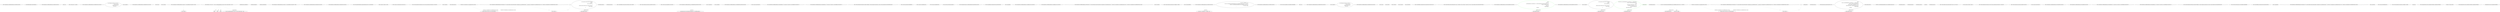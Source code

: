 digraph  {
m0_54 [cluster="CommandLine.Core.ReflectionExtensions.IsMutable(System.Type)", file="InstanceBuilderTests.cs", label="Entry CommandLine.Core.ReflectionExtensions.IsMutable(System.Type)", span="92-92"];
m0_55 [cluster="CommandLine.Core.ReflectionExtensions.IsMutable(System.Type)", file="InstanceBuilderTests.cs", label="return ReflectionHelper.IsTypeMutable(type);", span="94-94"];
m0_56 [cluster="CommandLine.Core.ReflectionExtensions.IsMutable(System.Type)", file="InstanceBuilderTests.cs", label="Exit CommandLine.Core.ReflectionExtensions.IsMutable(System.Type)", span="92-92"];
m0_5 [cluster="Unk.>", file="InstanceBuilderTests.cs", label="Entry Unk.>", span=""];
m0_36 [cluster="System.Action<T>.Invoke(T)", file="InstanceBuilderTests.cs", label="Entry System.Action<T>.Invoke(T)", span="0-0"];
m0_45 [cluster="CommandLine.Core.ReflectionExtensions.GetDefaultValue(System.Type)", file="InstanceBuilderTests.cs", label="Entry CommandLine.Core.ReflectionExtensions.GetDefaultValue(System.Type)", span="83-83"];
m0_46 [cluster="CommandLine.Core.ReflectionExtensions.GetDefaultValue(System.Type)", file="InstanceBuilderTests.cs", label="var e = Expression.Lambda<Func<object>>(\r\n                Expression.Convert(\r\n                    Expression.Default(type),\r\n                    typeof(object)))", span="85-88"];
m0_47 [cluster="CommandLine.Core.ReflectionExtensions.GetDefaultValue(System.Type)", file="InstanceBuilderTests.cs", label="return e.Compile()();", span="89-89"];
m0_48 [cluster="CommandLine.Core.ReflectionExtensions.GetDefaultValue(System.Type)", file="InstanceBuilderTests.cs", label="Exit CommandLine.Core.ReflectionExtensions.GetDefaultValue(System.Type)", span="83-83"];
m0_6 [cluster="Unk.Any", file="InstanceBuilderTests.cs", label="Entry Unk.Any", span=""];
m0_15 [cluster="Unk.Where", file="InstanceBuilderTests.cs", label="Entry Unk.Where", span=""];
m0_22 [cluster="CommandLine.Core.ReflectionExtensions.SetValue<T>(System.Reflection.PropertyInfo, T, object)", file="InstanceBuilderTests.cs", label="Entry CommandLine.Core.ReflectionExtensions.SetValue<T>(System.Reflection.PropertyInfo, T, object)", span="50-50"];
m0_23 [cluster="CommandLine.Core.ReflectionExtensions.SetValue<T>(System.Reflection.PropertyInfo, T, object)", file="InstanceBuilderTests.cs", label="Action<Exception> fail = inner => { throw new ApplicationException(''Cannot set value to target instance.'', inner); }", span="52-52"];
m0_33 [cluster="CommandLine.Core.ReflectionExtensions.SetValue<T>(System.Reflection.PropertyInfo, T, object)", file="InstanceBuilderTests.cs", label="return instance;", span="75-75"];
m0_28 [cluster="CommandLine.Core.ReflectionExtensions.SetValue<T>(System.Reflection.PropertyInfo, T, object)", file="InstanceBuilderTests.cs", label="fail(e)", span="64-64"];
m0_30 [cluster="CommandLine.Core.ReflectionExtensions.SetValue<T>(System.Reflection.PropertyInfo, T, object)", file="InstanceBuilderTests.cs", label="fail(e)", span="68-68"];
m0_32 [cluster="CommandLine.Core.ReflectionExtensions.SetValue<T>(System.Reflection.PropertyInfo, T, object)", file="InstanceBuilderTests.cs", label="fail(e)", span="72-72"];
m0_27 [cluster="CommandLine.Core.ReflectionExtensions.SetValue<T>(System.Reflection.PropertyInfo, T, object)", file="InstanceBuilderTests.cs", label=TargetParameterCountException, span="62-62"];
m0_29 [cluster="CommandLine.Core.ReflectionExtensions.SetValue<T>(System.Reflection.PropertyInfo, T, object)", file="InstanceBuilderTests.cs", label=MethodAccessException, span="66-66"];
m0_31 [cluster="CommandLine.Core.ReflectionExtensions.SetValue<T>(System.Reflection.PropertyInfo, T, object)", file="InstanceBuilderTests.cs", label=TargetInvocationException, span="70-70"];
m0_34 [cluster="CommandLine.Core.ReflectionExtensions.SetValue<T>(System.Reflection.PropertyInfo, T, object)", file="InstanceBuilderTests.cs", label="Exit CommandLine.Core.ReflectionExtensions.SetValue<T>(System.Reflection.PropertyInfo, T, object)", span="50-50"];
m0_8 [cluster="CommandLine.Core.ReflectionExtensions.ToTargetType(System.Type)", file="InstanceBuilderTests.cs", label="Entry CommandLine.Core.ReflectionExtensions.ToTargetType(System.Type)", span="24-24"];
m0_10 [cluster="CommandLine.Core.ReflectionExtensions.ToTargetType(System.Type)", file="InstanceBuilderTests.cs", label="Exit CommandLine.Core.ReflectionExtensions.ToTargetType(System.Type)", span="24-24"];
m0_40 [cluster="System.ApplicationException.ApplicationException(string, System.Exception)", file="InstanceBuilderTests.cs", label="Entry System.ApplicationException.ApplicationException(string, System.Exception)", span="0-0"];
m0_53 [cluster="System.Func<TResult>.Invoke()", file="InstanceBuilderTests.cs", label="Entry System.Func<TResult>.Invoke()", span="0-0"];
m0_44 [cluster="System.Array.CreateInstance(System.Type, int)", file="InstanceBuilderTests.cs", label="Entry System.Array.CreateInstance(System.Type, int)", span="0-0"];
m0_50 [cluster="System.Linq.Expressions.Expression.Convert(System.Linq.Expressions.Expression, System.Type)", file="InstanceBuilderTests.cs", label="Entry System.Linq.Expressions.Expression.Convert(System.Linq.Expressions.Expression, System.Type)", span="0-0"];
m0_7 [cluster="Unk.selector", file="InstanceBuilderTests.cs", label="Entry Unk.selector", span=""];
m0_37 [cluster="lambda expression", file="InstanceBuilderTests.cs", label="Entry lambda expression", span="52-52"];
m0_18 [cluster="lambda expression", file="InstanceBuilderTests.cs", label="specProp.Property.SetValue(current, selector(specProp))", span="45-45"];
m0_19 [cluster="lambda expression", file="InstanceBuilderTests.cs", label="return instance;", span="46-46"];
m0_17 [cluster="lambda expression", file="InstanceBuilderTests.cs", label="Entry lambda expression", span="43-47"];
m0_20 [cluster="lambda expression", file="InstanceBuilderTests.cs", label="Exit lambda expression", span="43-47"];
m0_38 [cluster="lambda expression", file="InstanceBuilderTests.cs", label="throw new ApplicationException(''Cannot set value to target instance.'', inner);", span="52-52"];
m0_39 [cluster="lambda expression", file="InstanceBuilderTests.cs", label="Exit lambda expression", span="52-52"];
m0_35 [cluster="System.Reflection.PropertyInfo.SetValue(object, object, object[])", file="InstanceBuilderTests.cs", label="Entry System.Reflection.PropertyInfo.SetValue(object, object, object[])", span="0-0"];
m0_49 [cluster="System.Linq.Expressions.Expression.Default(System.Type)", file="InstanceBuilderTests.cs", label="Entry System.Linq.Expressions.Expression.Default(System.Type)", span="0-0"];
m0_11 [cluster="System.Type.IsAssignableFrom(System.Type)", file="InstanceBuilderTests.cs", label="Entry System.Type.IsAssignableFrom(System.Type)", span="0-0"];
m0_58 [cluster="CommandLine.Core.ReflectionExtensions.CreateDefaultForImmutable(System.Type)", file="InstanceBuilderTests.cs", label="Entry CommandLine.Core.ReflectionExtensions.CreateDefaultForImmutable(System.Type)", span="97-97"];
m0_59 [cluster="CommandLine.Core.ReflectionExtensions.CreateDefaultForImmutable(System.Type)", file="InstanceBuilderTests.cs", label="type == typeof(string)", span="99-99"];
m0_61 [cluster="CommandLine.Core.ReflectionExtensions.CreateDefaultForImmutable(System.Type)", file="InstanceBuilderTests.cs", label="type.IsGenericType && type.GetGenericTypeDefinition() == typeof(IEnumerable<>)", span="103-103"];
m0_60 [cluster="CommandLine.Core.ReflectionExtensions.CreateDefaultForImmutable(System.Type)", file="InstanceBuilderTests.cs", label="return string.Empty;", span="101-101"];
m0_64 [cluster="CommandLine.Core.ReflectionExtensions.CreateDefaultForImmutable(System.Type)", file="InstanceBuilderTests.cs", label="Exit CommandLine.Core.ReflectionExtensions.CreateDefaultForImmutable(System.Type)", span="97-97"];
m0_3 [cluster="System.Type.GetProperties()", file="InstanceBuilderTests.cs", label="Entry System.Type.GetProperties()", span="0-0"];
m0_0 [cluster="CommandLine.Core.ReflectionExtensions.GetSpecifications<T>(System.Type, System.Func<System.Reflection.PropertyInfo, T>)", file="InstanceBuilderTests.cs", label="Entry CommandLine.Core.ReflectionExtensions.GetSpecifications<T>(System.Type, System.Func<System.Reflection.PropertyInfo, T>)", span="14-14"];
m0_2 [cluster="CommandLine.Core.ReflectionExtensions.GetSpecifications<T>(System.Type, System.Func<System.Reflection.PropertyInfo, T>)", file="InstanceBuilderTests.cs", label="Exit CommandLine.Core.ReflectionExtensions.GetSpecifications<T>(System.Type, System.Func<System.Reflection.PropertyInfo, T>)", span="14-14"];
m0_51 [cluster="System.Linq.Expressions.Expression.Lambda<TDelegate>(System.Linq.Expressions.Expression, params System.Linq.Expressions.ParameterExpression[])", file="InstanceBuilderTests.cs", label="Entry System.Linq.Expressions.Expression.Lambda<TDelegate>(System.Linq.Expressions.Expression, params System.Linq.Expressions.ParameterExpression[])", span="0-0"];
m0_65 [cluster="System.Type.GetGenericTypeDefinition()", file="InstanceBuilderTests.cs", label="Entry System.Type.GetGenericTypeDefinition()", span="0-0"];
m0_67 [cluster="System.Type.CreateEmptyArray()", file="InstanceBuilderTests.cs", label="Entry System.Type.CreateEmptyArray()", span="78-78"];
m0_68 [cluster="System.Type.GetDefaultValue()", file="InstanceBuilderTests.cs", label="Entry System.Type.GetDefaultValue()", span="83-83"];
m0_66 [cluster="System.Type.GetGenericArguments()", file="InstanceBuilderTests.cs", label="Entry System.Type.GetGenericArguments()", span="0-0"];
m0_57 [cluster="CommandLine.Infrastructure.ReflectionHelper.IsTypeMutable(System.Type)", file="InstanceBuilderTests.cs", label="Entry CommandLine.Infrastructure.ReflectionHelper.IsTypeMutable(System.Type)", span="39-39"];
m0_4 [cluster="System.Reflection.MemberInfo.GetCustomAttributes(bool)", file="InstanceBuilderTests.cs", label="Entry System.Reflection.MemberInfo.GetCustomAttributes(bool)", span="0-0"];
m0_16 [cluster="Unk.Aggregate", file="InstanceBuilderTests.cs", label="Entry Unk.Aggregate", span=""];
m0_41 [cluster="CommandLine.Core.ReflectionExtensions.CreateEmptyArray(System.Type)", file="InstanceBuilderTests.cs", label="Entry CommandLine.Core.ReflectionExtensions.CreateEmptyArray(System.Type)", span="78-78"];
m0_43 [cluster="CommandLine.Core.ReflectionExtensions.CreateEmptyArray(System.Type)", file="InstanceBuilderTests.cs", label="Exit CommandLine.Core.ReflectionExtensions.CreateEmptyArray(System.Type)", span="78-78"];
m0_12 [cluster="CommandLine.Core.ReflectionExtensions.SetProperties<T>(T, System.Collections.Generic.IEnumerable<CommandLine.Core.SpecificationProperty>, System.Func<CommandLine.Core.SpecificationProperty, bool>, System.Func<CommandLine.Core.SpecificationProperty, object>)", file="InstanceBuilderTests.cs", label="Entry CommandLine.Core.ReflectionExtensions.SetProperties<T>(T, System.Collections.Generic.IEnumerable<CommandLine.Core.SpecificationProperty>, System.Func<CommandLine.Core.SpecificationProperty, bool>, System.Func<CommandLine.Core.SpecificationProperty, object>)", span="35-35"];
m0_13 [cluster="CommandLine.Core.ReflectionExtensions.SetProperties<T>(T, System.Collections.Generic.IEnumerable<CommandLine.Core.SpecificationProperty>, System.Func<CommandLine.Core.SpecificationProperty, bool>, System.Func<CommandLine.Core.SpecificationProperty, object>)", file="InstanceBuilderTests.cs", label="return specProps.Where(predicate).Aggregate(\r\n                instance,\r\n                (current, specProp) =>\r\n                    {\r\n                        specProp.Property.SetValue(current, selector(specProp));\r\n                        return instance;\r\n                    });", span="41-47"];
m0_14 [cluster="CommandLine.Core.ReflectionExtensions.SetProperties<T>(T, System.Collections.Generic.IEnumerable<CommandLine.Core.SpecificationProperty>, System.Func<CommandLine.Core.SpecificationProperty, bool>, System.Func<CommandLine.Core.SpecificationProperty, object>)", file="InstanceBuilderTests.cs", label="Exit CommandLine.Core.ReflectionExtensions.SetProperties<T>(T, System.Collections.Generic.IEnumerable<CommandLine.Core.SpecificationProperty>, System.Func<CommandLine.Core.SpecificationProperty, bool>, System.Func<CommandLine.Core.SpecificationProperty, object>)", span="35-35"];
m0_21 [cluster="Unk.SetValue", file="InstanceBuilderTests.cs", label="Entry Unk.SetValue", span=""];
m0_52 [cluster="System.Linq.Expressions.Expression<TDelegate>.Compile()", file="InstanceBuilderTests.cs", label="Entry System.Linq.Expressions.Expression<TDelegate>.Compile()", span="0-0"];
m0_69 [file="InstanceBuilderTests.cs", label="System.Func<CommandLine.Core.SpecificationProperty, object>", span=""];
m0_70 [file="InstanceBuilderTests.cs", label=T, span=""];
m1_17 [cluster="Unk.SingleOrDefault", file="InstanceChooserTests.cs", label="Entry Unk.SingleOrDefault", span=""];
m1_92 [cluster="CommandLine.Core.ReflectionExtensions.IsMutable(System.Type)", file="InstanceChooserTests.cs", label="Entry CommandLine.Core.ReflectionExtensions.IsMutable(System.Type)", span="143-143"];
m1_93 [cluster="CommandLine.Core.ReflectionExtensions.IsMutable(System.Type)", file="InstanceChooserTests.cs", label="Func<bool> isMutable = () => {\r\n                var props = type.GetProperties(BindingFlags.Public | BindingFlags.Instance).Any(p => p.CanWrite);\r\n                var fields = type.GetFields(BindingFlags.Public | BindingFlags.Instance).Any();\r\n                return props || fields;\r\n            }", span="145-149"];
m1_94 [cluster="CommandLine.Core.ReflectionExtensions.IsMutable(System.Type)", file="InstanceChooserTests.cs", label="return type != typeof(object) ? isMutable() : true;", span="150-150"];
m1_95 [cluster="CommandLine.Core.ReflectionExtensions.IsMutable(System.Type)", file="InstanceChooserTests.cs", label="Exit CommandLine.Core.ReflectionExtensions.IsMutable(System.Type)", span="143-143"];
m1_102 [cluster="System.Type.GetFields(System.Reflection.BindingFlags)", file="InstanceChooserTests.cs", label="Entry System.Type.GetFields(System.Reflection.BindingFlags)", span="0-0"];
m1_6 [cluster="Unk.>", file="InstanceChooserTests.cs", label="Entry Unk.>", span=""];
m1_83 [cluster="CommandLine.Core.ReflectionExtensions.GetDefaultValue(System.Type)", file="InstanceChooserTests.cs", label="Entry CommandLine.Core.ReflectionExtensions.GetDefaultValue(System.Type)", span="134-134"];
m1_85 [cluster="CommandLine.Core.ReflectionExtensions.GetDefaultValue(System.Type)", file="InstanceChooserTests.cs", label="return e.Compile()();", span="140-140"];
m1_84 [cluster="CommandLine.Core.ReflectionExtensions.GetDefaultValue(System.Type)", file="InstanceChooserTests.cs", label="var e = Expression.Lambda<Func<object>>(\r\n                Expression.Convert(\r\n                    Expression.Default(type),\r\n                    typeof(object)))", span="136-139"];
m1_86 [cluster="CommandLine.Core.ReflectionExtensions.GetDefaultValue(System.Type)", file="InstanceChooserTests.cs", label="Exit CommandLine.Core.ReflectionExtensions.GetDefaultValue(System.Type)", span="134-134"];
m1_7 [cluster="Unk.Any", file="InstanceChooserTests.cs", label="Entry Unk.Any", span=""];
m1_8 [cluster="Unk.First", file="InstanceChooserTests.cs", label="Entry Unk.First", span=""];
m1_53 [cluster="Unk.Where", file="InstanceChooserTests.cs", label="Entry Unk.Where", span=""];
m1_26 [cluster="Unk.Create", file="InstanceChooserTests.cs", label="Entry Unk.Create", span=""];
m1_18 [cluster="Unk.ToMaybe", file="InstanceChooserTests.cs", label="Entry Unk.ToMaybe", span=""];
m1_22 [cluster="System.Reflection.MemberInfo.GetCustomAttributes(System.Type, bool)", file="InstanceChooserTests.cs", label="Entry System.Reflection.MemberInfo.GetCustomAttributes(System.Type, bool)", span="0-0"];
m1_4 [cluster="System.Collections.Generic.IEnumerable<TSource>.SelectMany<TSource, TResult>(System.Func<TSource, System.Collections.Generic.IEnumerable<TResult>>)", file="InstanceChooserTests.cs", label="Entry System.Collections.Generic.IEnumerable<TSource>.SelectMany<TSource, TResult>(System.Func<TSource, System.Collections.Generic.IEnumerable<TResult>>)", span="0-0"];
m1_14 [cluster="CommandLine.Core.ReflectionExtensions.GetVerbSpecification(System.Type)", file="InstanceChooserTests.cs", label="Entry CommandLine.Core.ReflectionExtensions.GetVerbSpecification(System.Type)", span="27-27"];
m1_15 [cluster="CommandLine.Core.ReflectionExtensions.GetVerbSpecification(System.Type)", color=green, community=0, file="InstanceChooserTests.cs", label="return\r\n                (from attr in\r\n                 type.FlattenHierarchy().SelectMany(x => x.GetCustomAttributes(typeof(VerbAttribute), true))\r\n                 let vattr = (VerbAttribute)attr\r\n                 select vattr)\r\n                    .SingleOrDefault()\r\n                    .ToMaybe();", prediction=0, span="29-35"];
m1_16 [cluster="CommandLine.Core.ReflectionExtensions.GetVerbSpecification(System.Type)", file="InstanceChooserTests.cs", label="Exit CommandLine.Core.ReflectionExtensions.GetVerbSpecification(System.Type)", span="27-27"];
m1_9 [cluster="Unk.selector", file="InstanceChooserTests.cs", label="Entry Unk.selector", span=""];
m1_55 [cluster="lambda expression", file="InstanceChooserTests.cs", label="Entry lambda expression", span="90-94"];
m1_10 [cluster="lambda expression", file="InstanceChooserTests.cs", label="Entry lambda expression", span="18-18"];
m1_11 [cluster="lambda expression", color=green, community=0, file="InstanceChooserTests.cs", label="x.GetProperties()", prediction=1, span="18-18"];
m1_12 [cluster="lambda expression", file="InstanceChooserTests.cs", label="Exit lambda expression", span="18-18"];
m1_19 [cluster="lambda expression", file="InstanceChooserTests.cs", label="Entry lambda expression", span="31-31"];
m1_97 [cluster="lambda expression", file="InstanceChooserTests.cs", label="var props = type.GetProperties(BindingFlags.Public | BindingFlags.Instance).Any(p => p.CanWrite)", span="146-146"];
m1_56 [cluster="lambda expression", file="InstanceChooserTests.cs", label="specProp.Property.SetValue(current, selector(specProp))", span="92-92"];
m1_28 [cluster="lambda expression", file="InstanceChooserTests.cs", label="x.GetProperties()", span="41-41"];
m1_21 [cluster="lambda expression", file="InstanceChooserTests.cs", label="Exit lambda expression", span="31-31"];
m1_20 [cluster="lambda expression", file="InstanceChooserTests.cs", label="x.GetCustomAttributes(typeof(VerbAttribute), true)", span="31-31"];
m1_27 [cluster="lambda expression", file="InstanceChooserTests.cs", label="Entry lambda expression", span="41-41"];
m1_96 [cluster="lambda expression", file="InstanceChooserTests.cs", label="Entry lambda expression", span="145-149"];
m1_98 [cluster="lambda expression", file="InstanceChooserTests.cs", label="var fields = type.GetFields(BindingFlags.Public | BindingFlags.Instance).Any()", span="147-147"];
m1_104 [cluster="lambda expression", file="InstanceChooserTests.cs", label="Entry lambda expression", span="146-146"];
m1_99 [cluster="lambda expression", file="InstanceChooserTests.cs", label="return props || fields;", span="148-148"];
m1_57 [cluster="lambda expression", file="InstanceChooserTests.cs", label="return instance;", span="93-93"];
m1_29 [cluster="lambda expression", file="InstanceChooserTests.cs", label="Exit lambda expression", span="41-41"];
m1_100 [cluster="lambda expression", file="InstanceChooserTests.cs", label="Exit lambda expression", span="145-149"];
m1_106 [cluster="lambda expression", file="InstanceChooserTests.cs", label="Exit lambda expression", span="146-146"];
m1_105 [cluster="lambda expression", file="InstanceChooserTests.cs", label="p.CanWrite", span="146-146"];
m1_58 [cluster="lambda expression", file="InstanceChooserTests.cs", label="Exit lambda expression", span="90-94"];
m1_103 [cluster="System.Collections.Generic.IEnumerable<TSource>.Any<TSource>()", file="InstanceChooserTests.cs", label="Entry System.Collections.Generic.IEnumerable<TSource>.Any<TSource>()", span="0-0"];
m1_91 [cluster="System.Func<TResult>.Invoke()", file="InstanceChooserTests.cs", label="Entry System.Func<TResult>.Invoke()", span="0-0"];
m1_88 [cluster="System.Linq.Expressions.Expression.Convert(System.Linq.Expressions.Expression, System.Type)", file="InstanceChooserTests.cs", label="Entry System.Linq.Expressions.Expression.Convert(System.Linq.Expressions.Expression, System.Type)", span="0-0"];
m1_87 [cluster="System.Linq.Expressions.Expression.Default(System.Type)", file="InstanceChooserTests.cs", label="Entry System.Linq.Expressions.Expression.Default(System.Type)", span="0-0"];
m1_13 [cluster="System.Type.GetProperties()", file="InstanceChooserTests.cs", label="Entry System.Type.GetProperties()", span="0-0"];
m1_23 [cluster="CommandLine.Core.ReflectionExtensions.GetUsageData(System.Type)", file="InstanceChooserTests.cs", label="Entry CommandLine.Core.ReflectionExtensions.GetUsageData(System.Type)", span="38-38"];
m1_24 [cluster="CommandLine.Core.ReflectionExtensions.GetUsageData(System.Type)", file="InstanceChooserTests.cs", label="return\r\n                (from pi in type.FlattenHierarchy().SelectMany(x => x.GetProperties())\r\n                    let attrs = pi.GetCustomAttributes(true)\r\n                    where attrs.OfType<UsageAttribute>().Any()\r\n                    select Tuple.Create(pi, (UsageAttribute)attrs.First()))\r\n                        .SingleOrDefault()\r\n                        .ToMaybe();", span="40-46"];
m1_25 [cluster="CommandLine.Core.ReflectionExtensions.GetUsageData(System.Type)", file="InstanceChooserTests.cs", label="Exit CommandLine.Core.ReflectionExtensions.GetUsageData(System.Type)", span="38-38"];
m1_0 [cluster="CommandLine.Core.ReflectionExtensions.GetSpecifications<T>(System.Type, System.Func<System.Reflection.PropertyInfo, T>)", file="InstanceChooserTests.cs", label="Entry CommandLine.Core.ReflectionExtensions.GetSpecifications<T>(System.Type, System.Func<System.Reflection.PropertyInfo, T>)", span="16-16"];
m1_1 [cluster="CommandLine.Core.ReflectionExtensions.GetSpecifications<T>(System.Type, System.Func<System.Reflection.PropertyInfo, T>)", color=green, community=0, file="InstanceChooserTests.cs", label="return from pi in type.FlattenHierarchy().SelectMany(x => x.GetProperties())\r\n                   let attrs = pi.GetCustomAttributes(true)\r\n                   where\r\n                       attrs.OfType<OptionAttribute>().Any() ||\r\n                       attrs.OfType<ValueAttribute>().Any()\r\n                   group pi by pi.Name into g\r\n                   select selector(g.First());", prediction=2, span="18-24"];
m1_2 [cluster="CommandLine.Core.ReflectionExtensions.GetSpecifications<T>(System.Type, System.Func<System.Reflection.PropertyInfo, T>)", file="InstanceChooserTests.cs", label="Exit CommandLine.Core.ReflectionExtensions.GetSpecifications<T>(System.Type, System.Func<System.Reflection.PropertyInfo, T>)", span="16-16"];
m1_89 [cluster="System.Linq.Expressions.Expression.Lambda<TDelegate>(System.Linq.Expressions.Expression, params System.Linq.Expressions.ParameterExpression[])", file="InstanceChooserTests.cs", label="Entry System.Linq.Expressions.Expression.Lambda<TDelegate>(System.Linq.Expressions.Expression, params System.Linq.Expressions.ParameterExpression[])", span="0-0"];
m1_101 [cluster="System.Type.GetProperties(System.Reflection.BindingFlags)", file="InstanceChooserTests.cs", label="Entry System.Type.GetProperties(System.Reflection.BindingFlags)", span="0-0"];
m1_5 [cluster="System.Reflection.MemberInfo.GetCustomAttributes(bool)", file="InstanceChooserTests.cs", label="Entry System.Reflection.MemberInfo.GetCustomAttributes(bool)", span="0-0"];
m1_54 [cluster="Unk.Aggregate", file="InstanceChooserTests.cs", label="Entry Unk.Aggregate", span=""];
m1_50 [cluster="CommandLine.Core.ReflectionExtensions.SetProperties<T>(T, System.Collections.Generic.IEnumerable<CommandLine.Core.SpecificationProperty>, System.Func<CommandLine.Core.SpecificationProperty, bool>, System.Func<CommandLine.Core.SpecificationProperty, object>)", file="InstanceChooserTests.cs", label="Entry CommandLine.Core.ReflectionExtensions.SetProperties<T>(T, System.Collections.Generic.IEnumerable<CommandLine.Core.SpecificationProperty>, System.Func<CommandLine.Core.SpecificationProperty, bool>, System.Func<CommandLine.Core.SpecificationProperty, object>)", span="82-82"];
m1_51 [cluster="CommandLine.Core.ReflectionExtensions.SetProperties<T>(T, System.Collections.Generic.IEnumerable<CommandLine.Core.SpecificationProperty>, System.Func<CommandLine.Core.SpecificationProperty, bool>, System.Func<CommandLine.Core.SpecificationProperty, object>)", file="InstanceChooserTests.cs", label="return specProps.Where(predicate).Aggregate(\r\n                instance,\r\n                (current, specProp) =>\r\n                    {\r\n                        specProp.Property.SetValue(current, selector(specProp));\r\n                        return instance;\r\n                    });", span="88-94"];
m1_52 [cluster="CommandLine.Core.ReflectionExtensions.SetProperties<T>(T, System.Collections.Generic.IEnumerable<CommandLine.Core.SpecificationProperty>, System.Func<CommandLine.Core.SpecificationProperty, bool>, System.Func<CommandLine.Core.SpecificationProperty, object>)", file="InstanceChooserTests.cs", label="Exit CommandLine.Core.ReflectionExtensions.SetProperties<T>(T, System.Collections.Generic.IEnumerable<CommandLine.Core.SpecificationProperty>, System.Func<CommandLine.Core.SpecificationProperty, bool>, System.Func<CommandLine.Core.SpecificationProperty, object>)", span="82-82"];
m1_59 [cluster="Unk.SetValue", file="InstanceChooserTests.cs", label="Entry Unk.SetValue", span=""];
m1_3 [cluster="System.Type.FlattenHierarchy()", file="InstanceChooserTests.cs", label="Entry System.Type.FlattenHierarchy()", span="49-49"];
m1_90 [cluster="System.Linq.Expressions.Expression<TDelegate>.Compile()", file="InstanceChooserTests.cs", label="Entry System.Linq.Expressions.Expression<TDelegate>.Compile()", span="0-0"];
m1_162 [file="InstanceChooserTests.cs", label="System.Type", span=""];
m1_160 [file="InstanceChooserTests.cs", label="System.Func<CommandLine.Core.SpecificationProperty, object>", span=""];
m1_161 [file="InstanceChooserTests.cs", label=T, span=""];
m3_0 [cluster="CommandLine.Tests.Mocks.SimpleOptionsWithEnum.SimpleOptionsWithEnum()", file="Tokenizer.cs", label="Entry CommandLine.Tests.Mocks.SimpleOptionsWithEnum.SimpleOptionsWithEnum()", span="38-38"];
m3_1 [cluster="CommandLine.Tests.Mocks.SimpleOptionsWithEnum.SimpleOptionsWithEnum()", file="Tokenizer.cs", label="FileAccess = FileAccess.Read", span="40-40"];
m3_2 [cluster="CommandLine.Tests.Mocks.SimpleOptionsWithEnum.SimpleOptionsWithEnum()", file="Tokenizer.cs", label="Exit CommandLine.Tests.Mocks.SimpleOptionsWithEnum.SimpleOptionsWithEnum()", span="38-38"];
m3_3 [file="Tokenizer.cs", label="CommandLine.Tests.Mocks.SimpleOptionsWithEnum", span=""];
m0_22 -> m0_33  [color=darkseagreen4, key=1, label=T, style=dashed];
m0_23 -> m0_38  [color=darkseagreen4, key=1, label="System.Exception", style=dashed];
m0_23 -> m0_28  [color=darkseagreen4, key=1, label=fail, style=dashed];
m0_23 -> m0_30  [color=darkseagreen4, key=1, label=fail, style=dashed];
m0_23 -> m0_32  [color=darkseagreen4, key=1, label=fail, style=dashed];
m0_58 -> m0_61  [color=darkseagreen4, key=1, label="System.Type", style=dashed];
m0_12 -> m0_18  [color=darkseagreen4, key=1, label="System.Func<CommandLine.Core.SpecificationProperty, object>", style=dashed];
m0_12 -> m0_19  [color=darkseagreen4, key=1, label=T, style=dashed];
m0_13 -> m0_17  [color=darkseagreen4, key=1, label="lambda expression", style=dashed];
m0_69 -> m0_18  [color=darkseagreen4, key=1, label="System.Func<CommandLine.Core.SpecificationProperty, object>", style=dashed];
m0_70 -> m0_19  [color=darkseagreen4, key=1, label=T, style=dashed];
m1_92 -> m1_94  [color=darkseagreen4, key=1, label="System.Type", style=dashed];
m1_15 -> m1_19  [color=green, key=1, label="lambda expression", style=dashed];
m1_97 -> m1_104  [color=darkseagreen4, key=1, label="lambda expression", style=dashed];
m1_97 -> m1_99  [color=darkseagreen4, key=1, label=props, style=dashed];
m1_24 -> m1_27  [color=darkseagreen4, key=1, label="lambda expression", style=dashed];
m1_1 -> m1_10  [color=green, key=1, label="lambda expression", style=dashed];
m1_50 -> m1_56  [color=darkseagreen4, key=1, label="System.Func<CommandLine.Core.SpecificationProperty, object>", style=dashed];
m1_50 -> m1_57  [color=darkseagreen4, key=1, label=T, style=dashed];
m1_51 -> m1_55  [color=darkseagreen4, key=1, label="lambda expression", style=dashed];
m1_160 -> m1_56  [color=darkseagreen4, key=1, label="System.Func<CommandLine.Core.SpecificationProperty, object>", style=dashed];
m1_161 -> m1_57  [color=darkseagreen4, key=1, label=T, style=dashed];
}

